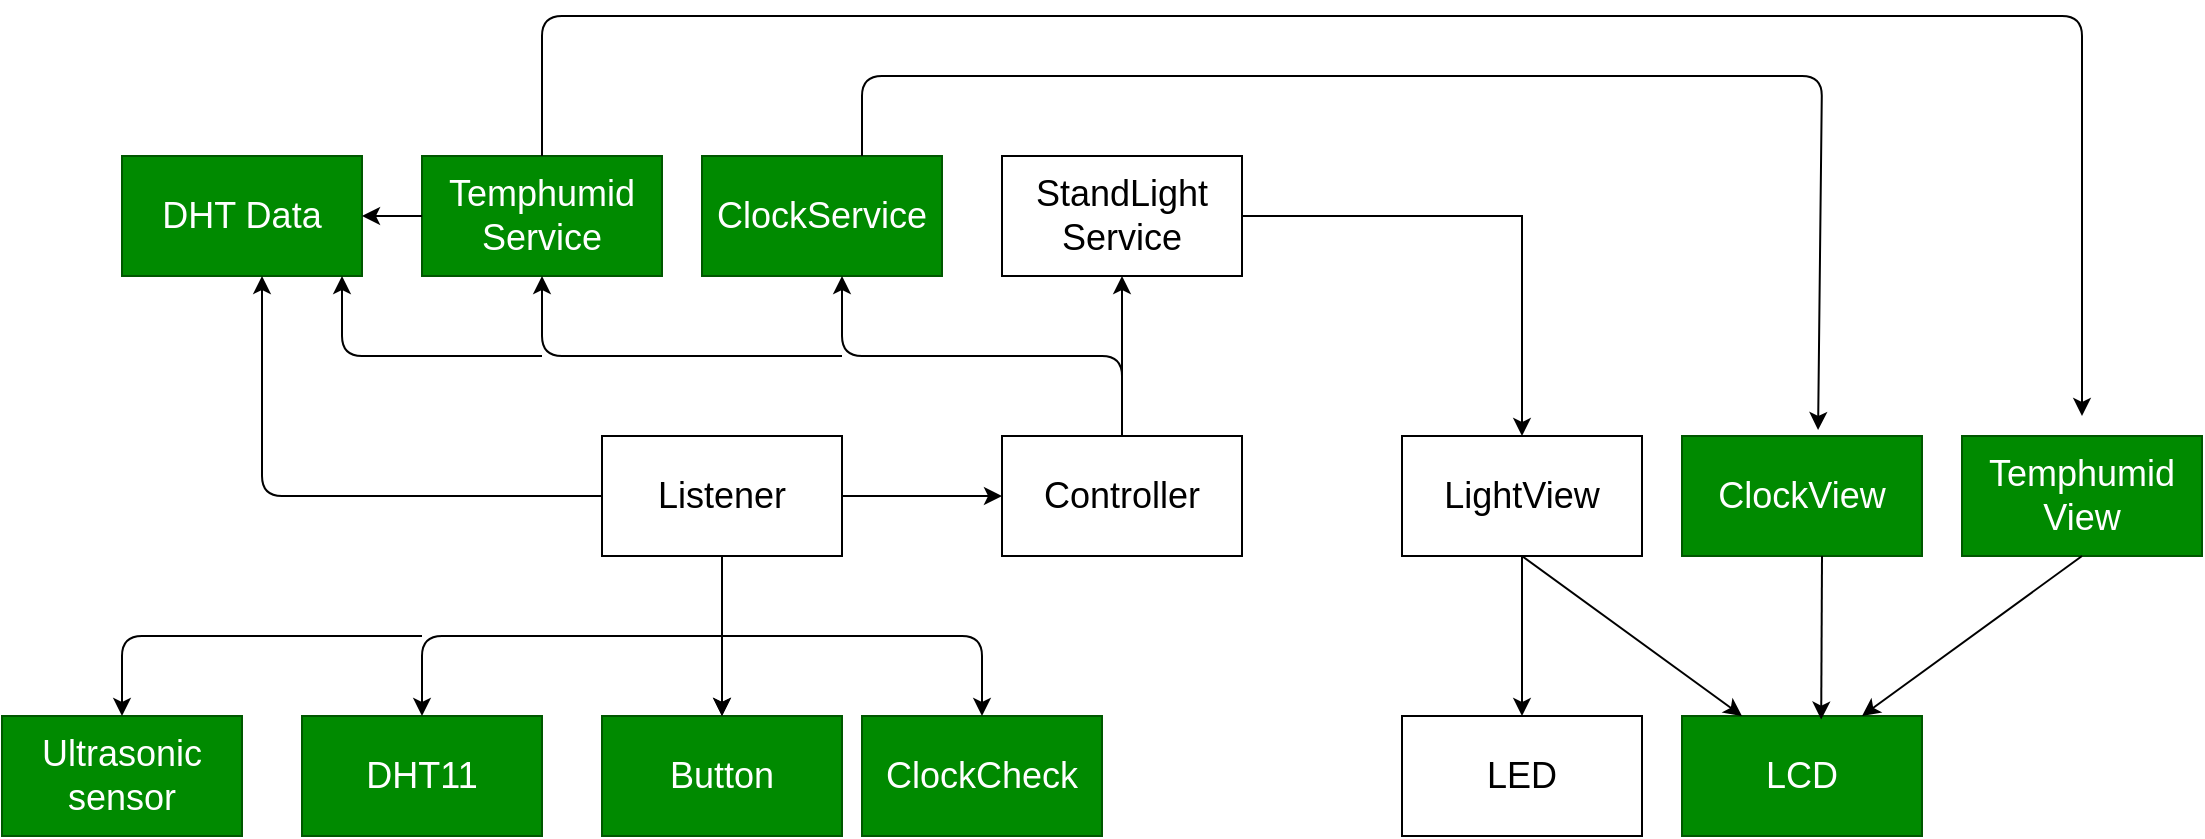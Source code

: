 <mxfile>
    <diagram id="rwZVFnb9-4XuviEcM_qo" name="페이지-1">
        <mxGraphModel dx="1499" dy="224" grid="1" gridSize="10" guides="1" tooltips="1" connect="1" arrows="1" fold="1" page="1" pageScale="1" pageWidth="827" pageHeight="1169" math="0" shadow="0">
            <root>
                <mxCell id="0"/>
                <mxCell id="1" parent="0"/>
                <mxCell id="2" value="Button" style="whiteSpace=wrap;html=1;fontSize=18;fillColor=#008a00;fontColor=#ffffff;strokeColor=#005700;" parent="1" vertex="1">
                    <mxGeometry x="110" y="400" width="120" height="60" as="geometry"/>
                </mxCell>
                <mxCell id="6" value="" style="edgeStyle=none;html=1;fontSize=18;" parent="1" source="4" target="2" edge="1">
                    <mxGeometry relative="1" as="geometry"/>
                </mxCell>
                <mxCell id="8" value="" style="edgeStyle=none;html=1;fontSize=18;" parent="1" source="4" target="7" edge="1">
                    <mxGeometry relative="1" as="geometry"/>
                </mxCell>
                <mxCell id="19" value="" style="edgeStyle=none;html=1;" parent="1" source="4" target="2" edge="1">
                    <mxGeometry relative="1" as="geometry"/>
                </mxCell>
                <mxCell id="4" value="Listener" style="whiteSpace=wrap;html=1;fontSize=18;" parent="1" vertex="1">
                    <mxGeometry x="110" y="260" width="120" height="60" as="geometry"/>
                </mxCell>
                <mxCell id="14" value="" style="edgeStyle=none;html=1;fontSize=18;" parent="1" source="7" target="13" edge="1">
                    <mxGeometry relative="1" as="geometry"/>
                </mxCell>
                <mxCell id="7" value="Controller" style="whiteSpace=wrap;html=1;fontSize=18;" parent="1" vertex="1">
                    <mxGeometry x="310" y="260" width="120" height="60" as="geometry"/>
                </mxCell>
                <mxCell id="12" value="" style="edgeStyle=none;html=1;fontSize=18;" parent="1" source="9" target="11" edge="1">
                    <mxGeometry relative="1" as="geometry"/>
                </mxCell>
                <mxCell id="9" value="LightView" style="whiteSpace=wrap;html=1;fontSize=18;" parent="1" vertex="1">
                    <mxGeometry x="510" y="260" width="120" height="60" as="geometry"/>
                </mxCell>
                <mxCell id="11" value="LED" style="whiteSpace=wrap;html=1;fontSize=18;" parent="1" vertex="1">
                    <mxGeometry x="510" y="400" width="120" height="60" as="geometry"/>
                </mxCell>
                <mxCell id="15" style="edgeStyle=orthogonalEdgeStyle;html=1;exitX=1;exitY=0.5;exitDx=0;exitDy=0;entryX=0.5;entryY=0;entryDx=0;entryDy=0;fontSize=18;rounded=0;" parent="1" source="13" target="9" edge="1">
                    <mxGeometry relative="1" as="geometry"/>
                </mxCell>
                <mxCell id="13" value="StandLight&lt;br&gt;Service" style="whiteSpace=wrap;html=1;fontSize=18;" parent="1" vertex="1">
                    <mxGeometry x="310" y="120" width="120" height="60" as="geometry"/>
                </mxCell>
                <mxCell id="5AWAFgj_eRccJyb0xr2y-15" value="LCD" style="whiteSpace=wrap;html=1;fontSize=18;fillColor=#008a00;fontColor=#ffffff;strokeColor=#005700;" parent="1" vertex="1">
                    <mxGeometry x="650" y="400" width="120" height="60" as="geometry"/>
                </mxCell>
                <mxCell id="5AWAFgj_eRccJyb0xr2y-17" value="ClockService" style="whiteSpace=wrap;html=1;fontSize=18;fillColor=#008a00;fontColor=#ffffff;strokeColor=#005700;" parent="1" vertex="1">
                    <mxGeometry x="160" y="120" width="120" height="60" as="geometry"/>
                </mxCell>
                <mxCell id="5AWAFgj_eRccJyb0xr2y-18" value="" style="endArrow=classic;html=1;" parent="1" edge="1">
                    <mxGeometry width="50" height="50" relative="1" as="geometry">
                        <mxPoint x="370" y="260" as="sourcePoint"/>
                        <mxPoint x="230" y="180" as="targetPoint"/>
                        <Array as="points">
                            <mxPoint x="370" y="220"/>
                            <mxPoint x="230" y="220"/>
                        </Array>
                    </mxGeometry>
                </mxCell>
                <mxCell id="5AWAFgj_eRccJyb0xr2y-19" value="" style="endArrow=classic;html=1;entryX=0.567;entryY=-0.05;entryDx=0;entryDy=0;entryPerimeter=0;" parent="1" target="5AWAFgj_eRccJyb0xr2y-20" edge="1">
                    <mxGeometry width="50" height="50" relative="1" as="geometry">
                        <mxPoint x="240" y="120" as="sourcePoint"/>
                        <mxPoint x="720" y="250" as="targetPoint"/>
                        <Array as="points">
                            <mxPoint x="240" y="80"/>
                            <mxPoint x="720" y="80"/>
                        </Array>
                    </mxGeometry>
                </mxCell>
                <mxCell id="5AWAFgj_eRccJyb0xr2y-20" value="ClockView" style="whiteSpace=wrap;html=1;fontSize=18;fillColor=#008a00;fontColor=#ffffff;strokeColor=#005700;" parent="1" vertex="1">
                    <mxGeometry x="650" y="260" width="120" height="60" as="geometry"/>
                </mxCell>
                <mxCell id="5AWAFgj_eRccJyb0xr2y-22" value="" style="endArrow=classic;html=1;entryX=0.58;entryY=0.03;entryDx=0;entryDy=0;entryPerimeter=0;" parent="1" target="5AWAFgj_eRccJyb0xr2y-15" edge="1">
                    <mxGeometry width="50" height="50" relative="1" as="geometry">
                        <mxPoint x="720" y="320" as="sourcePoint"/>
                        <mxPoint x="770" y="270" as="targetPoint"/>
                    </mxGeometry>
                </mxCell>
                <mxCell id="5AWAFgj_eRccJyb0xr2y-23" value="ClockCheck" style="whiteSpace=wrap;html=1;fontSize=18;fillColor=#008a00;fontColor=#ffffff;strokeColor=#005700;" parent="1" vertex="1">
                    <mxGeometry x="240" y="400" width="120" height="60" as="geometry"/>
                </mxCell>
                <mxCell id="5AWAFgj_eRccJyb0xr2y-24" value="" style="endArrow=classic;html=1;entryX=0.5;entryY=0;entryDx=0;entryDy=0;" parent="1" target="5AWAFgj_eRccJyb0xr2y-23" edge="1">
                    <mxGeometry width="50" height="50" relative="1" as="geometry">
                        <mxPoint x="170" y="360" as="sourcePoint"/>
                        <mxPoint x="310" y="360" as="targetPoint"/>
                        <Array as="points">
                            <mxPoint x="300" y="360"/>
                        </Array>
                    </mxGeometry>
                </mxCell>
                <mxCell id="16" value="" style="endArrow=classic;html=1;entryX=0.25;entryY=0;entryDx=0;entryDy=0;" parent="1" target="5AWAFgj_eRccJyb0xr2y-15" edge="1">
                    <mxGeometry width="50" height="50" relative="1" as="geometry">
                        <mxPoint x="570" y="320" as="sourcePoint"/>
                        <mxPoint x="620" y="270" as="targetPoint"/>
                    </mxGeometry>
                </mxCell>
                <mxCell id="17" value="DHT11" style="whiteSpace=wrap;html=1;fontSize=18;fillColor=#008a00;fontColor=#ffffff;strokeColor=#005700;" parent="1" vertex="1">
                    <mxGeometry x="-40" y="400" width="120" height="60" as="geometry"/>
                </mxCell>
                <mxCell id="18" value="" style="endArrow=classic;html=1;entryX=0.5;entryY=0;entryDx=0;entryDy=0;" parent="1" target="17" edge="1">
                    <mxGeometry width="50" height="50" relative="1" as="geometry">
                        <mxPoint x="170" y="360" as="sourcePoint"/>
                        <mxPoint x="45" y="280" as="targetPoint"/>
                        <Array as="points">
                            <mxPoint x="20" y="360"/>
                        </Array>
                    </mxGeometry>
                </mxCell>
                <mxCell id="20" value="Temphumid&lt;br&gt;Service" style="whiteSpace=wrap;html=1;fontSize=18;fillColor=#008a00;fontColor=#ffffff;strokeColor=#005700;" parent="1" vertex="1">
                    <mxGeometry x="20" y="120" width="120" height="60" as="geometry"/>
                </mxCell>
                <mxCell id="21" value="" style="endArrow=classic;html=1;entryX=0.5;entryY=1;entryDx=0;entryDy=0;" parent="1" target="20" edge="1">
                    <mxGeometry width="50" height="50" relative="1" as="geometry">
                        <mxPoint x="230" y="220" as="sourcePoint"/>
                        <mxPoint x="280" y="170" as="targetPoint"/>
                        <Array as="points">
                            <mxPoint x="80" y="220"/>
                        </Array>
                    </mxGeometry>
                </mxCell>
                <mxCell id="22" value="Temphumid&lt;br&gt;View" style="whiteSpace=wrap;html=1;fontSize=18;fillColor=#008a00;fontColor=#ffffff;strokeColor=#005700;" parent="1" vertex="1">
                    <mxGeometry x="790" y="260" width="120" height="60" as="geometry"/>
                </mxCell>
                <mxCell id="23" value="" style="endArrow=classic;html=1;" parent="1" edge="1">
                    <mxGeometry width="50" height="50" relative="1" as="geometry">
                        <mxPoint x="80" y="120" as="sourcePoint"/>
                        <mxPoint x="850" y="250" as="targetPoint"/>
                        <Array as="points">
                            <mxPoint x="80" y="50"/>
                            <mxPoint x="460" y="50"/>
                            <mxPoint x="850" y="50"/>
                        </Array>
                    </mxGeometry>
                </mxCell>
                <mxCell id="24" value="DHT Data" style="whiteSpace=wrap;html=1;fontSize=18;fillColor=#008a00;fontColor=#ffffff;strokeColor=#005700;" parent="1" vertex="1">
                    <mxGeometry x="-130" y="120" width="120" height="60" as="geometry"/>
                </mxCell>
                <mxCell id="25" value="" style="endArrow=classic;html=1;exitX=0;exitY=0.5;exitDx=0;exitDy=0;" parent="1" source="4" edge="1">
                    <mxGeometry width="50" height="50" relative="1" as="geometry">
                        <mxPoint x="-110" y="230" as="sourcePoint"/>
                        <mxPoint x="-60" y="180" as="targetPoint"/>
                        <Array as="points">
                            <mxPoint x="-60" y="290"/>
                        </Array>
                    </mxGeometry>
                </mxCell>
                <mxCell id="26" value="" style="endArrow=classic;html=1;" parent="1" edge="1">
                    <mxGeometry width="50" height="50" relative="1" as="geometry">
                        <mxPoint x="80" y="220" as="sourcePoint"/>
                        <mxPoint x="-20" y="180" as="targetPoint"/>
                        <Array as="points">
                            <mxPoint x="-20" y="220"/>
                        </Array>
                    </mxGeometry>
                </mxCell>
                <mxCell id="27" value="" style="endArrow=classic;html=1;entryX=1;entryY=0.5;entryDx=0;entryDy=0;" parent="1" target="24" edge="1">
                    <mxGeometry width="50" height="50" relative="1" as="geometry">
                        <mxPoint x="20" y="150" as="sourcePoint"/>
                        <mxPoint x="70" y="100" as="targetPoint"/>
                    </mxGeometry>
                </mxCell>
                <mxCell id="28" value="" style="endArrow=classic;html=1;entryX=0.75;entryY=0;entryDx=0;entryDy=0;" parent="1" target="5AWAFgj_eRccJyb0xr2y-15" edge="1">
                    <mxGeometry width="50" height="50" relative="1" as="geometry">
                        <mxPoint x="850" y="320" as="sourcePoint"/>
                        <mxPoint x="900" y="270" as="targetPoint"/>
                    </mxGeometry>
                </mxCell>
                <mxCell id="OsnrAmsnormvEPmGWo3I-28" value="Ultrasonic&lt;br&gt;sensor" style="whiteSpace=wrap;html=1;fontSize=18;fillColor=#008a00;fontColor=#ffffff;strokeColor=#005700;" vertex="1" parent="1">
                    <mxGeometry x="-190" y="400" width="120" height="60" as="geometry"/>
                </mxCell>
                <mxCell id="OsnrAmsnormvEPmGWo3I-29" value="" style="endArrow=classic;html=1;entryX=0.5;entryY=0;entryDx=0;entryDy=0;" edge="1" parent="1" target="OsnrAmsnormvEPmGWo3I-28">
                    <mxGeometry width="50" height="50" relative="1" as="geometry">
                        <mxPoint x="20" y="360" as="sourcePoint"/>
                        <mxPoint x="70" y="320" as="targetPoint"/>
                        <Array as="points">
                            <mxPoint x="-130" y="360"/>
                        </Array>
                    </mxGeometry>
                </mxCell>
            </root>
        </mxGraphModel>
    </diagram>
    <diagram id="JMYObuIH1QSER_L9iBrt" name="페이지-2">
        <mxGraphModel dx="974" dy="325" grid="1" gridSize="10" guides="1" tooltips="1" connect="1" arrows="1" fold="1" page="1" pageScale="1" pageWidth="827" pageHeight="1169" background="none" math="0" shadow="0">
            <root>
                <mxCell id="Q607Y2rKxZQUFugG3BdK-0"/>
                <mxCell id="Q607Y2rKxZQUFugG3BdK-1" parent="Q607Y2rKxZQUFugG3BdK-0"/>
                <mxCell id="XUThxh31XiLSm-2z7mRA-0" value="Button" style="whiteSpace=wrap;html=1;fontSize=18;" parent="Q607Y2rKxZQUFugG3BdK-1" vertex="1">
                    <mxGeometry x="150" y="220" width="120" height="60" as="geometry"/>
                </mxCell>
                <mxCell id="XUThxh31XiLSm-2z7mRA-1" value="" style="edgeStyle=none;html=1;fontSize=18;" parent="Q607Y2rKxZQUFugG3BdK-1" source="XUThxh31XiLSm-2z7mRA-2" target="XUThxh31XiLSm-2z7mRA-0" edge="1">
                    <mxGeometry relative="1" as="geometry"/>
                </mxCell>
                <mxCell id="Xn4zP_rzqBb-KwKWEkbt-1" style="edgeStyle=orthogonalEdgeStyle;rounded=0;html=1;exitX=1;exitY=0.5;exitDx=0;exitDy=0;fontSize=18;" parent="Q607Y2rKxZQUFugG3BdK-1" source="XUThxh31XiLSm-2z7mRA-2" target="Xn4zP_rzqBb-KwKWEkbt-0" edge="1">
                    <mxGeometry relative="1" as="geometry"/>
                </mxCell>
                <mxCell id="XUThxh31XiLSm-2z7mRA-2" value="Listener" style="whiteSpace=wrap;html=1;fontSize=18;" parent="Q607Y2rKxZQUFugG3BdK-1" vertex="1">
                    <mxGeometry x="150" y="80" width="120" height="60" as="geometry"/>
                </mxCell>
                <mxCell id="XUThxh31XiLSm-2z7mRA-3" value="LED" style="whiteSpace=wrap;html=1;fontSize=18;" parent="Q607Y2rKxZQUFugG3BdK-1" vertex="1">
                    <mxGeometry x="540" y="220" width="120" height="60" as="geometry"/>
                </mxCell>
                <mxCell id="XUThxh31XiLSm-2z7mRA-6" value="이벤트 감시 기능" style="text;html=1;align=center;verticalAlign=middle;resizable=0;points=[];autosize=1;strokeColor=none;fillColor=none;fontSize=18;" parent="Q607Y2rKxZQUFugG3BdK-1" vertex="1">
                    <mxGeometry x="130" y="50" width="150" height="30" as="geometry"/>
                </mxCell>
                <mxCell id="z8fZrk0xQkMEeZACTWGU-1" style="edgeStyle=orthogonalEdgeStyle;rounded=0;html=1;exitX=1;exitY=0.5;exitDx=0;exitDy=0;entryX=0;entryY=0.5;entryDx=0;entryDy=0;fontSize=18;" parent="Q607Y2rKxZQUFugG3BdK-1" source="Xn4zP_rzqBb-KwKWEkbt-0" target="z8fZrk0xQkMEeZACTWGU-0" edge="1">
                    <mxGeometry relative="1" as="geometry"/>
                </mxCell>
                <mxCell id="Xn4zP_rzqBb-KwKWEkbt-0" value="controller" style="whiteSpace=wrap;html=1;fontSize=18;" parent="Q607Y2rKxZQUFugG3BdK-1" vertex="1">
                    <mxGeometry x="350" y="80" width="120" height="60" as="geometry"/>
                </mxCell>
                <mxCell id="z8fZrk0xQkMEeZACTWGU-2" style="edgeStyle=orthogonalEdgeStyle;rounded=0;html=1;exitX=0.5;exitY=1;exitDx=0;exitDy=0;fontSize=18;" parent="Q607Y2rKxZQUFugG3BdK-1" source="z8fZrk0xQkMEeZACTWGU-0" target="XUThxh31XiLSm-2z7mRA-3" edge="1">
                    <mxGeometry relative="1" as="geometry"/>
                </mxCell>
                <mxCell id="z8fZrk0xQkMEeZACTWGU-0" value="View" style="whiteSpace=wrap;html=1;fontSize=18;" parent="Q607Y2rKxZQUFugG3BdK-1" vertex="1">
                    <mxGeometry x="540" y="80" width="120" height="60" as="geometry"/>
                </mxCell>
                <mxCell id="_Sfnj0NwWYwx7ZMQ4_mJ-0" value="Data 분배" style="text;html=1;align=center;verticalAlign=middle;resizable=0;points=[];autosize=1;strokeColor=none;fillColor=none;fontSize=18;" parent="Q607Y2rKxZQUFugG3BdK-1" vertex="1">
                    <mxGeometry x="365" y="50" width="90" height="30" as="geometry"/>
                </mxCell>
                <mxCell id="_Sfnj0NwWYwx7ZMQ4_mJ-1" value="출력담당" style="text;html=1;align=center;verticalAlign=middle;resizable=0;points=[];autosize=1;strokeColor=none;fillColor=none;fontSize=18;" parent="Q607Y2rKxZQUFugG3BdK-1" vertex="1">
                    <mxGeometry x="555" y="50" width="90" height="30" as="geometry"/>
                </mxCell>
                <mxCell id="_Sfnj0NwWYwx7ZMQ4_mJ-2" value="밝기 조정 버튼" style="text;html=1;align=center;verticalAlign=middle;resizable=0;points=[];autosize=1;strokeColor=none;fillColor=none;fontSize=18;" parent="Q607Y2rKxZQUFugG3BdK-1" vertex="1">
                    <mxGeometry x="145" y="280" width="130" height="30" as="geometry"/>
                </mxCell>
                <mxCell id="_Sfnj0NwWYwx7ZMQ4_mJ-3" value="밝기에 따른 LED 개수 on/off" style="text;html=1;align=center;verticalAlign=middle;resizable=0;points=[];autosize=1;strokeColor=none;fillColor=none;fontSize=18;" parent="Q607Y2rKxZQUFugG3BdK-1" vertex="1">
                    <mxGeometry x="480" y="280" width="240" height="30" as="geometry"/>
                </mxCell>
                <mxCell id="_Sfnj0NwWYwx7ZMQ4_mJ-4" value="&lt;font style=&quot;font-size: 10px&quot;&gt;1&lt;/font&gt;" style="text;html=1;align=center;verticalAlign=middle;resizable=0;points=[];autosize=1;strokeColor=none;fillColor=none;fontSize=18;" parent="Q607Y2rKxZQUFugG3BdK-1" vertex="1">
                    <mxGeometry x="210" y="130" width="20" height="30" as="geometry"/>
                </mxCell>
                <mxCell id="_Sfnj0NwWYwx7ZMQ4_mJ-5" value="&lt;font style=&quot;font-size: 10px&quot;&gt;1&lt;/font&gt;" style="text;html=1;align=center;verticalAlign=middle;resizable=0;points=[];autosize=1;strokeColor=none;fillColor=none;fontSize=18;" parent="Q607Y2rKxZQUFugG3BdK-1" vertex="1">
                    <mxGeometry x="210" y="190" width="20" height="30" as="geometry"/>
                </mxCell>
                <mxCell id="_Sfnj0NwWYwx7ZMQ4_mJ-6" value="&lt;font style=&quot;font-size: 10px&quot;&gt;1&lt;/font&gt;" style="text;html=1;align=center;verticalAlign=middle;resizable=0;points=[];autosize=1;strokeColor=none;fillColor=none;fontSize=18;" parent="Q607Y2rKxZQUFugG3BdK-1" vertex="1">
                    <mxGeometry x="570" y="130" width="20" height="30" as="geometry"/>
                </mxCell>
                <mxCell id="_Sfnj0NwWYwx7ZMQ4_mJ-9" value="&lt;font style=&quot;font-size: 10px&quot;&gt;5&lt;/font&gt;" style="text;html=1;align=center;verticalAlign=middle;resizable=0;points=[];autosize=1;strokeColor=none;fillColor=none;fontSize=18;" parent="Q607Y2rKxZQUFugG3BdK-1" vertex="1">
                    <mxGeometry x="570" y="190" width="20" height="30" as="geometry"/>
                </mxCell>
            </root>
        </mxGraphModel>
    </diagram>
    <diagram id="ht8R60_hNru5M8OwtT-Q" name="페이지-3">
        <mxGraphModel dx="974" dy="325" grid="1" gridSize="10" guides="1" tooltips="1" connect="1" arrows="1" fold="1" page="1" pageScale="1" pageWidth="827" pageHeight="1169" math="0" shadow="0">
            <root>
                <mxCell id="p3mRSG3cKccDTSAAewCc-0"/>
                <mxCell id="p3mRSG3cKccDTSAAewCc-1" parent="p3mRSG3cKccDTSAAewCc-0"/>
                <mxCell id="L5CqpGbmgFwsVIx_IcjU-0" value="Button" style="whiteSpace=wrap;html=1;fontSize=18;" parent="p3mRSG3cKccDTSAAewCc-1" vertex="1">
                    <mxGeometry x="150" y="470" width="120" height="60" as="geometry"/>
                </mxCell>
                <mxCell id="L5CqpGbmgFwsVIx_IcjU-1" value="" style="edgeStyle=none;html=1;fontSize=18;" parent="p3mRSG3cKccDTSAAewCc-1" source="L5CqpGbmgFwsVIx_IcjU-3" target="L5CqpGbmgFwsVIx_IcjU-0" edge="1">
                    <mxGeometry relative="1" as="geometry"/>
                </mxCell>
                <mxCell id="L5CqpGbmgFwsVIx_IcjU-2" style="edgeStyle=orthogonalEdgeStyle;rounded=0;html=1;exitX=1;exitY=0.5;exitDx=0;exitDy=0;fontSize=18;" parent="p3mRSG3cKccDTSAAewCc-1" source="L5CqpGbmgFwsVIx_IcjU-3" target="L5CqpGbmgFwsVIx_IcjU-7" edge="1">
                    <mxGeometry relative="1" as="geometry"/>
                </mxCell>
                <mxCell id="L5CqpGbmgFwsVIx_IcjU-3" value="Listener" style="whiteSpace=wrap;html=1;fontSize=18;" parent="p3mRSG3cKccDTSAAewCc-1" vertex="1">
                    <mxGeometry x="150" y="330" width="120" height="60" as="geometry"/>
                </mxCell>
                <mxCell id="L5CqpGbmgFwsVIx_IcjU-4" value="LED" style="whiteSpace=wrap;html=1;fontSize=18;" parent="p3mRSG3cKccDTSAAewCc-1" vertex="1">
                    <mxGeometry x="540" y="470" width="120" height="60" as="geometry"/>
                </mxCell>
                <mxCell id="L5CqpGbmgFwsVIx_IcjU-5" value="이벤트 감시 기능" style="text;html=1;align=center;verticalAlign=middle;resizable=0;points=[];autosize=1;strokeColor=none;fillColor=none;fontSize=18;" parent="p3mRSG3cKccDTSAAewCc-1" vertex="1">
                    <mxGeometry x="130" y="300" width="150" height="30" as="geometry"/>
                </mxCell>
                <mxCell id="L5CqpGbmgFwsVIx_IcjU-7" value="controller" style="whiteSpace=wrap;html=1;fontSize=18;" parent="p3mRSG3cKccDTSAAewCc-1" vertex="1">
                    <mxGeometry x="350" y="330" width="120" height="60" as="geometry"/>
                </mxCell>
                <mxCell id="L5CqpGbmgFwsVIx_IcjU-8" style="edgeStyle=orthogonalEdgeStyle;rounded=0;html=1;exitX=0.5;exitY=1;exitDx=0;exitDy=0;fontSize=18;" parent="p3mRSG3cKccDTSAAewCc-1" source="L5CqpGbmgFwsVIx_IcjU-9" target="L5CqpGbmgFwsVIx_IcjU-4" edge="1">
                    <mxGeometry relative="1" as="geometry"/>
                </mxCell>
                <mxCell id="L5CqpGbmgFwsVIx_IcjU-9" value="View" style="whiteSpace=wrap;html=1;fontSize=18;" parent="p3mRSG3cKccDTSAAewCc-1" vertex="1">
                    <mxGeometry x="540" y="330" width="120" height="60" as="geometry"/>
                </mxCell>
                <mxCell id="L5CqpGbmgFwsVIx_IcjU-10" value="Data 분배" style="text;html=1;align=center;verticalAlign=middle;resizable=0;points=[];autosize=1;strokeColor=none;fillColor=none;fontSize=18;" parent="p3mRSG3cKccDTSAAewCc-1" vertex="1">
                    <mxGeometry x="365" y="400" width="90" height="30" as="geometry"/>
                </mxCell>
                <mxCell id="L5CqpGbmgFwsVIx_IcjU-11" value="출력담당" style="text;html=1;align=center;verticalAlign=middle;resizable=0;points=[];autosize=1;strokeColor=none;fillColor=none;fontSize=18;" parent="p3mRSG3cKccDTSAAewCc-1" vertex="1">
                    <mxGeometry x="555" y="300" width="90" height="30" as="geometry"/>
                </mxCell>
                <mxCell id="L5CqpGbmgFwsVIx_IcjU-12" value="밝기 조정 버튼" style="text;html=1;align=center;verticalAlign=middle;resizable=0;points=[];autosize=1;strokeColor=none;fillColor=none;fontSize=18;" parent="p3mRSG3cKccDTSAAewCc-1" vertex="1">
                    <mxGeometry x="145" y="530" width="130" height="30" as="geometry"/>
                </mxCell>
                <mxCell id="L5CqpGbmgFwsVIx_IcjU-13" value="밝기에 따른 LED 개수 on/off" style="text;html=1;align=center;verticalAlign=middle;resizable=0;points=[];autosize=1;strokeColor=none;fillColor=none;fontSize=18;" parent="p3mRSG3cKccDTSAAewCc-1" vertex="1">
                    <mxGeometry x="480" y="530" width="240" height="30" as="geometry"/>
                </mxCell>
                <mxCell id="L5CqpGbmgFwsVIx_IcjU-14" value="&lt;font style=&quot;font-size: 10px&quot;&gt;1&lt;/font&gt;" style="text;html=1;align=center;verticalAlign=middle;resizable=0;points=[];autosize=1;strokeColor=none;fillColor=none;fontSize=18;" parent="p3mRSG3cKccDTSAAewCc-1" vertex="1">
                    <mxGeometry x="210" y="380" width="20" height="30" as="geometry"/>
                </mxCell>
                <mxCell id="L5CqpGbmgFwsVIx_IcjU-15" value="&lt;font style=&quot;font-size: 10px&quot;&gt;1&lt;/font&gt;" style="text;html=1;align=center;verticalAlign=middle;resizable=0;points=[];autosize=1;strokeColor=none;fillColor=none;fontSize=18;" parent="p3mRSG3cKccDTSAAewCc-1" vertex="1">
                    <mxGeometry x="210" y="440" width="20" height="30" as="geometry"/>
                </mxCell>
                <mxCell id="L5CqpGbmgFwsVIx_IcjU-16" value="&lt;font style=&quot;font-size: 10px&quot;&gt;1&lt;/font&gt;" style="text;html=1;align=center;verticalAlign=middle;resizable=0;points=[];autosize=1;strokeColor=none;fillColor=none;fontSize=18;" parent="p3mRSG3cKccDTSAAewCc-1" vertex="1">
                    <mxGeometry x="570" y="380" width="20" height="30" as="geometry"/>
                </mxCell>
                <mxCell id="L5CqpGbmgFwsVIx_IcjU-17" value="&lt;font style=&quot;font-size: 10px&quot;&gt;5&lt;/font&gt;" style="text;html=1;align=center;verticalAlign=middle;resizable=0;points=[];autosize=1;strokeColor=none;fillColor=none;fontSize=18;" parent="p3mRSG3cKccDTSAAewCc-1" vertex="1">
                    <mxGeometry x="570" y="440" width="20" height="30" as="geometry"/>
                </mxCell>
                <mxCell id="L5CqpGbmgFwsVIx_IcjU-19" value="" style="endArrow=classic;html=1;" parent="p3mRSG3cKccDTSAAewCc-1" edge="1">
                    <mxGeometry width="50" height="50" relative="1" as="geometry">
                        <mxPoint x="409.5" y="330" as="sourcePoint"/>
                        <mxPoint x="409.5" y="260" as="targetPoint"/>
                        <Array as="points">
                            <mxPoint x="409.5" y="300"/>
                        </Array>
                    </mxGeometry>
                </mxCell>
                <mxCell id="L5CqpGbmgFwsVIx_IcjU-20" value="Service" style="whiteSpace=wrap;html=1;fontSize=18;" parent="p3mRSG3cKccDTSAAewCc-1" vertex="1">
                    <mxGeometry x="350" y="190" width="120" height="60" as="geometry"/>
                </mxCell>
                <mxCell id="L5CqpGbmgFwsVIx_IcjU-21" value="상태 머신" style="text;html=1;align=center;verticalAlign=middle;resizable=0;points=[];autosize=1;strokeColor=none;fillColor=none;fontSize=18;" parent="p3mRSG3cKccDTSAAewCc-1" vertex="1">
                    <mxGeometry x="365" y="160" width="90" height="30" as="geometry"/>
                </mxCell>
                <mxCell id="L5CqpGbmgFwsVIx_IcjU-23" value="" style="endArrow=classic;html=1;entryX=0.522;entryY=-0.033;entryDx=0;entryDy=0;entryPerimeter=0;" parent="p3mRSG3cKccDTSAAewCc-1" target="L5CqpGbmgFwsVIx_IcjU-11" edge="1">
                    <mxGeometry width="50" height="50" relative="1" as="geometry">
                        <mxPoint x="490" y="210" as="sourcePoint"/>
                        <mxPoint x="540" y="170" as="targetPoint"/>
                        <Array as="points">
                            <mxPoint x="602" y="210"/>
                        </Array>
                    </mxGeometry>
                </mxCell>
                <mxCell id="L5CqpGbmgFwsVIx_IcjU-24" value="&amp;lt;&amp;lt;enum&amp;gt;&amp;gt;&lt;br&gt;lightstate" style="whiteSpace=wrap;html=1;fontSize=18;" parent="p3mRSG3cKccDTSAAewCc-1" vertex="1">
                    <mxGeometry x="520" y="110" width="120" height="60" as="geometry"/>
                </mxCell>
                <mxCell id="L5CqpGbmgFwsVIx_IcjU-27" value="" style="endArrow=classic;html=1;" parent="p3mRSG3cKccDTSAAewCc-1" edge="1">
                    <mxGeometry width="50" height="50" relative="1" as="geometry">
                        <mxPoint x="620" y="290" as="sourcePoint"/>
                        <mxPoint x="620" y="180" as="targetPoint"/>
                    </mxGeometry>
                </mxCell>
                <mxCell id="L5CqpGbmgFwsVIx_IcjU-28" value="" style="endArrow=classic;html=1;" parent="p3mRSG3cKccDTSAAewCc-1" edge="1">
                    <mxGeometry width="50" height="50" relative="1" as="geometry">
                        <mxPoint x="405" y="160" as="sourcePoint"/>
                        <mxPoint x="510" y="140" as="targetPoint"/>
                        <Array as="points">
                            <mxPoint x="405" y="140"/>
                        </Array>
                    </mxGeometry>
                </mxCell>
            </root>
        </mxGraphModel>
    </diagram>
</mxfile>